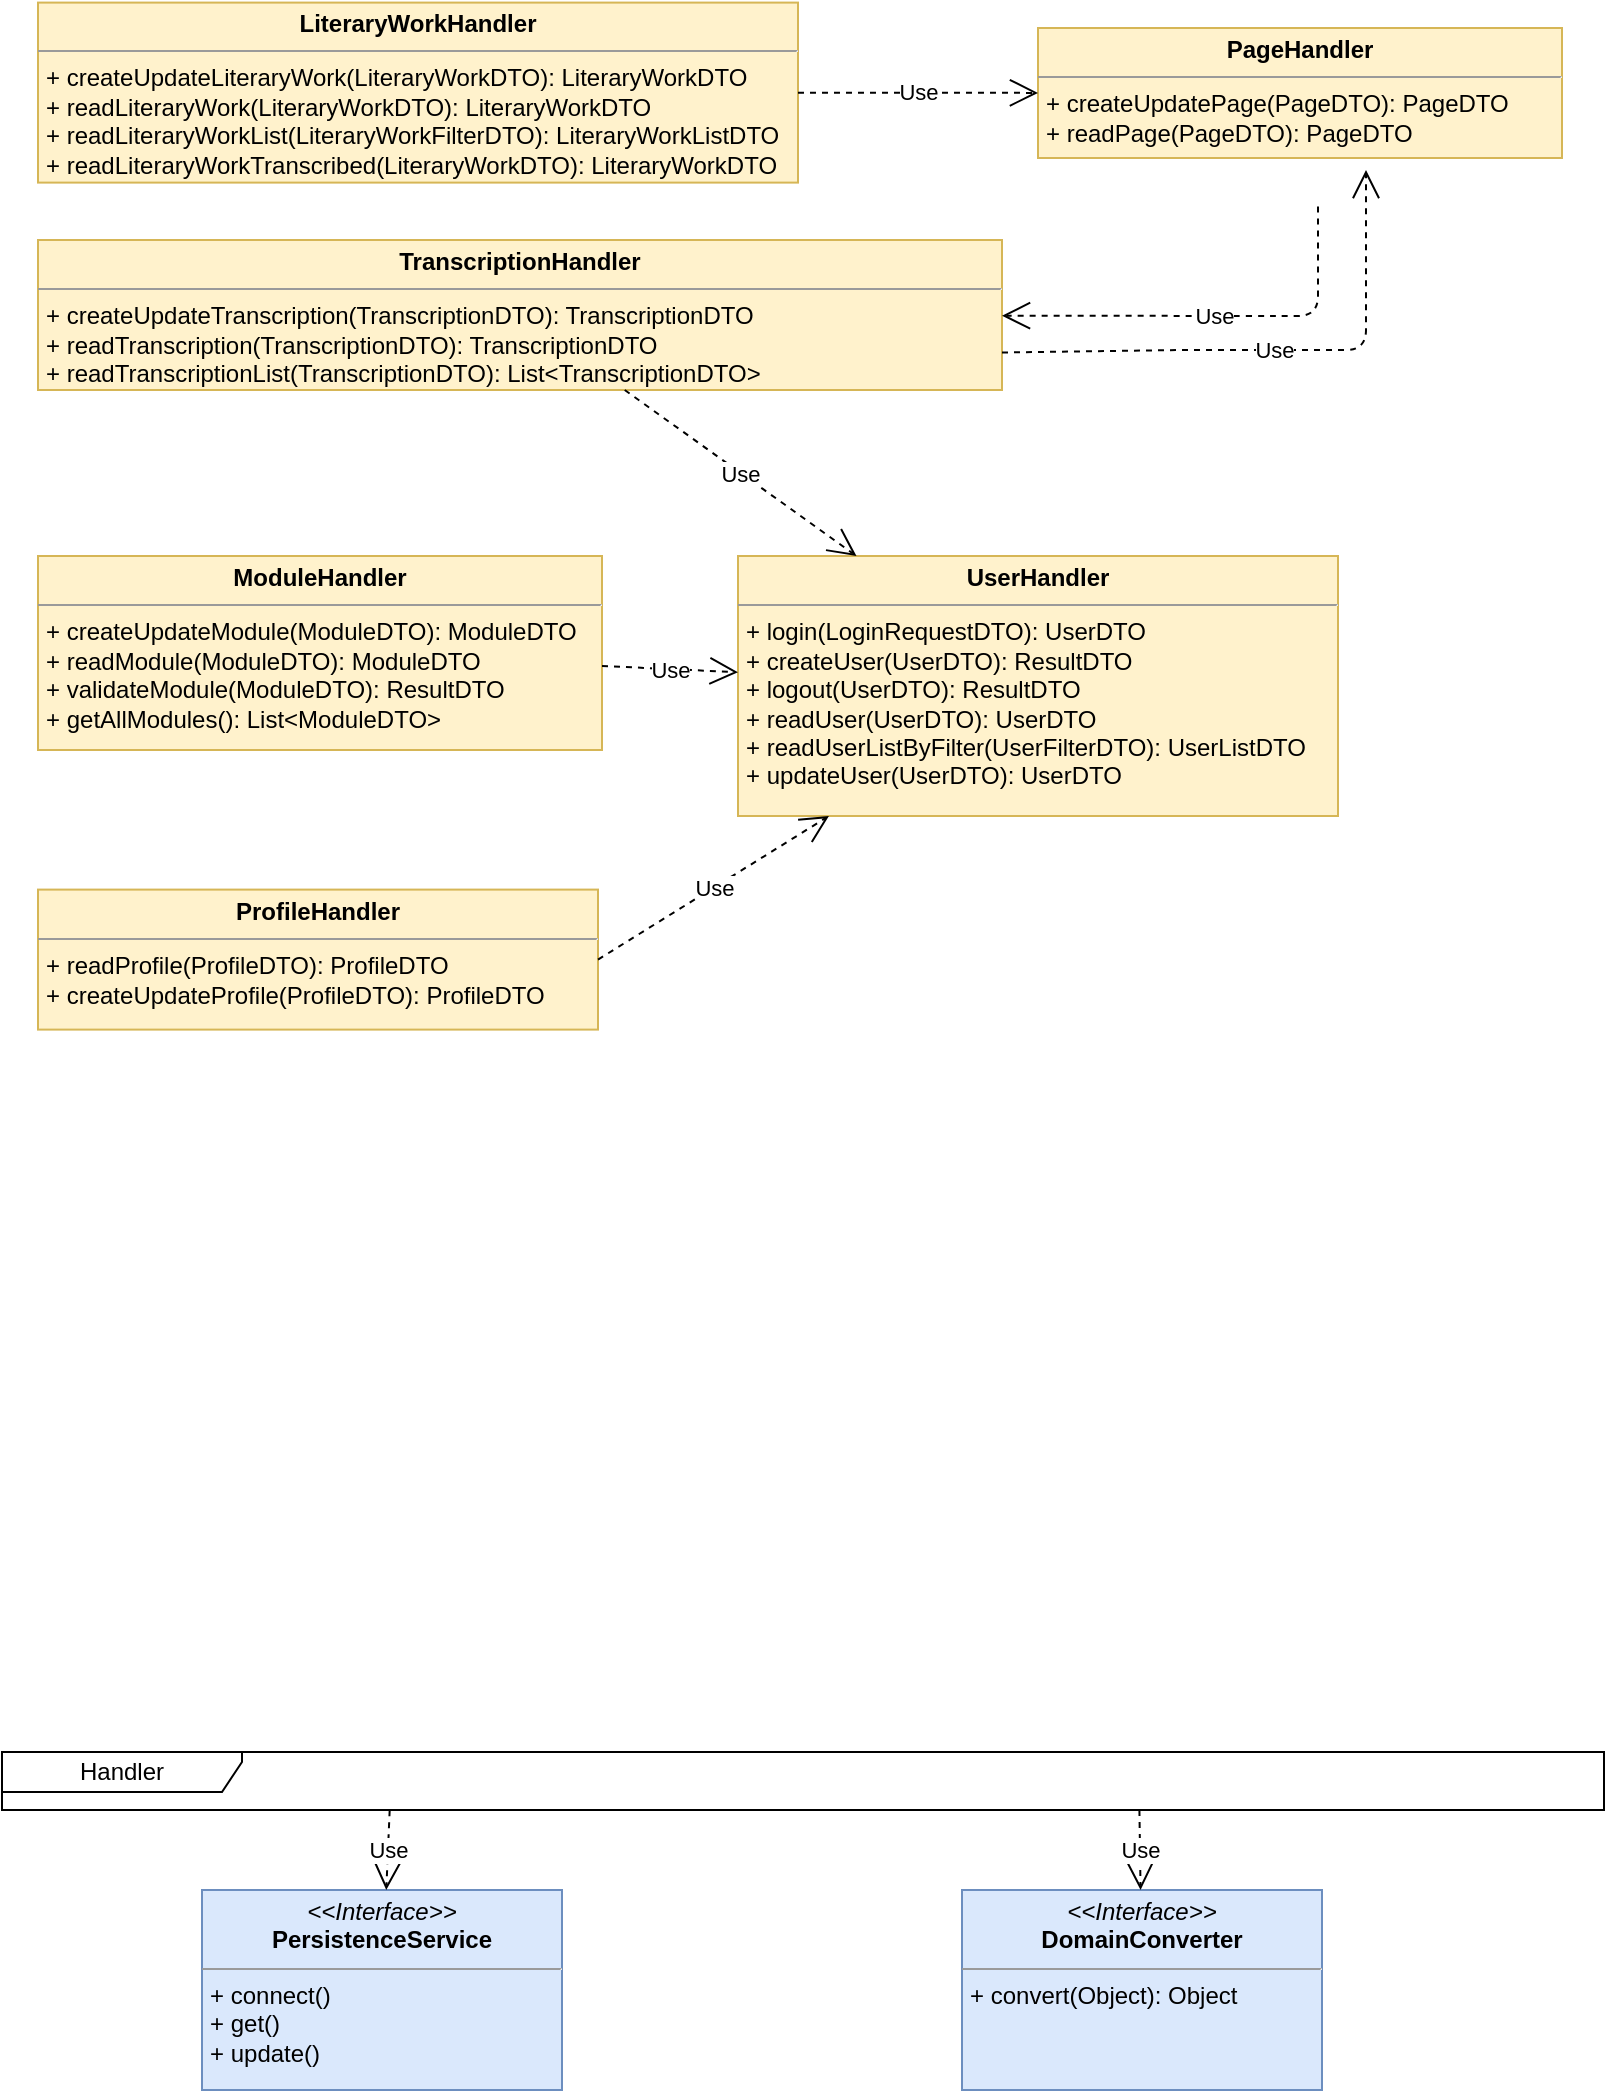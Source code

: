 <mxfile version="12.1.9" type="device" pages="1"><diagram id="q4cFodYw-TBzlHbiW_eS" name="Page-1"><mxGraphModel dx="1024" dy="485" grid="1" gridSize="10" guides="1" tooltips="1" connect="1" arrows="1" fold="1" page="1" pageScale="1" pageWidth="827" pageHeight="1169" math="0" shadow="0"><root><mxCell id="0"/><mxCell id="1" parent="0"/><mxCell id="YDSBDReVMTlkqqa4Y8eN-1" value="&lt;p style=&quot;margin: 0px ; margin-top: 4px ; text-align: center&quot;&gt;&lt;b&gt;LiteraryWorkHandler&lt;/b&gt;&lt;/p&gt;&lt;hr size=&quot;1&quot;&gt;&lt;p style=&quot;margin: 0px ; margin-left: 4px&quot;&gt;&lt;span&gt;+ createUpdateLiteraryWork(LiteraryWorkDTO): LiteraryWorkDTO&lt;/span&gt;&lt;/p&gt;&lt;p style=&quot;margin: 0px ; margin-left: 4px&quot;&gt;+ readLiteraryWork(LiteraryWorkDTO): LiteraryWorkDTO&lt;span&gt;&lt;br&gt;&lt;/span&gt;&lt;/p&gt;&lt;p style=&quot;margin: 0px ; margin-left: 4px&quot;&gt;&lt;span&gt;+ readLiteraryWorkList(LiteraryWorkFilterDTO): LiteraryWorkListDTO&lt;br&gt;+ readLiteraryWorkTranscribed(LiteraryWorkDTO): LiteraryWorkDTO&lt;/span&gt;&lt;/p&gt;&lt;p&gt;&lt;br&gt;&lt;/p&gt;" style="verticalAlign=top;align=left;overflow=fill;fontSize=12;fontFamily=Helvetica;html=1;fillColor=#fff2cc;strokeColor=#d6b656;" parent="1" vertex="1"><mxGeometry x="28" y="46.3" width="380" height="90" as="geometry"/></mxCell><mxCell id="YDSBDReVMTlkqqa4Y8eN-3" value="&lt;p style=&quot;margin: 0px ; margin-top: 4px ; text-align: center&quot;&gt;&lt;b&gt;ProfileHandler&lt;/b&gt;&lt;/p&gt;&lt;hr size=&quot;1&quot;&gt;&lt;p style=&quot;margin: 0px ; margin-left: 4px&quot;&gt;+ readProfile(ProfileDTO): ProfileDTO&lt;br&gt;+ createUpdateProfile(ProfileDTO): ProfileDTO&lt;/p&gt;" style="verticalAlign=top;align=left;overflow=fill;fontSize=12;fontFamily=Helvetica;html=1;fillColor=#fff2cc;strokeColor=#d6b656;" parent="1" vertex="1"><mxGeometry x="28" y="489.8" width="280" height="70" as="geometry"/></mxCell><mxCell id="YDSBDReVMTlkqqa4Y8eN-4" value="&lt;p style=&quot;margin: 0px ; margin-top: 4px ; text-align: center&quot;&gt;&lt;b&gt;TranscriptionHandler&lt;/b&gt;&lt;/p&gt;&lt;hr size=&quot;1&quot;&gt;&lt;p style=&quot;margin: 0px ; margin-left: 4px&quot;&gt;&lt;span&gt;+ createUpdate&lt;/span&gt;Transcription(TranscriptionDTO)&lt;span&gt;: TranscriptionDTO&lt;/span&gt;&lt;/p&gt;&lt;p style=&quot;margin: 0px ; margin-left: 4px&quot;&gt;+ readTranscription(TranscriptionDTO): TranscriptionDTO&lt;/p&gt;&lt;p style=&quot;margin: 0px ; margin-left: 4px&quot;&gt;&lt;span&gt;+ readTranscriptionList(TranscriptionDTO): List&amp;lt;TranscriptionDTO&amp;gt;&lt;/span&gt;&lt;/p&gt;&lt;p&gt;&lt;span&gt;&lt;br&gt;&lt;/span&gt;&lt;/p&gt;&lt;p&gt;&lt;br&gt;&lt;/p&gt;&lt;p&gt;&lt;br&gt;&lt;/p&gt;&lt;p&gt;&lt;br&gt;&lt;/p&gt;" style="verticalAlign=top;align=left;overflow=fill;fontSize=12;fontFamily=Helvetica;html=1;fillColor=#fff2cc;strokeColor=#d6b656;" parent="1" vertex="1"><mxGeometry x="28" y="165" width="482" height="75" as="geometry"/></mxCell><mxCell id="YDSBDReVMTlkqqa4Y8eN-5" value="&lt;p style=&quot;margin: 0px ; margin-top: 4px ; text-align: center&quot;&gt;&lt;b&gt;ModuleHandler&lt;/b&gt;&lt;/p&gt;&lt;hr size=&quot;1&quot;&gt;&lt;p style=&quot;margin: 0px ; margin-left: 4px&quot;&gt;&lt;span&gt;+ createUpdateModule(ModuleDTO): ModuleDTO&lt;/span&gt;&lt;/p&gt;&lt;p style=&quot;margin: 0px ; margin-left: 4px&quot;&gt;&lt;span&gt;+ readModule(ModuleDTO): ModuleDTO&lt;br&gt;+ validateModule(ModuleDTO): ResultDTO&lt;br&gt;+ getAllModules(): List&amp;lt;ModuleDTO&amp;gt;&lt;/span&gt;&lt;/p&gt;&lt;p&gt;&lt;br&gt;&lt;/p&gt;&lt;p&gt;&lt;br&gt;&lt;/p&gt;" style="verticalAlign=top;align=left;overflow=fill;fontSize=12;fontFamily=Helvetica;html=1;fillColor=#fff2cc;strokeColor=#d6b656;" parent="1" vertex="1"><mxGeometry x="28" y="323" width="282" height="97" as="geometry"/></mxCell><mxCell id="YDSBDReVMTlkqqa4Y8eN-6" value="&lt;p style=&quot;margin: 0px ; margin-top: 4px ; text-align: center&quot;&gt;&lt;b&gt;UserHandler&lt;/b&gt;&lt;/p&gt;&lt;hr size=&quot;1&quot;&gt;&lt;p style=&quot;margin: 0px ; margin-left: 4px&quot;&gt;&lt;span&gt;+ login(&lt;/span&gt;LoginRequestDTO&lt;span&gt;): UserDTO&lt;/span&gt;&lt;/p&gt;&lt;p style=&quot;margin: 0px ; margin-left: 4px&quot;&gt;&lt;span&gt;+ createUser(UserDTO): ResultDTO&lt;/span&gt;&lt;/p&gt;&lt;p style=&quot;margin: 0px ; margin-left: 4px&quot;&gt;&lt;span&gt;+ logout(UserDTO): ResultDTO&lt;/span&gt;&lt;/p&gt;&lt;p style=&quot;margin: 0px ; margin-left: 4px&quot;&gt;&lt;span&gt;+ readUser(UserDTO): UserDTO&lt;/span&gt;&lt;/p&gt;&lt;p style=&quot;margin: 0px ; margin-left: 4px&quot;&gt;&lt;span&gt;+ readUserListByFilter(UserFilterDTO): UserListDTO&lt;br&gt;+ updateUser(UserDTO): UserDTO&lt;/span&gt;&lt;/p&gt;&lt;p&gt;&lt;br&gt;&lt;/p&gt;" style="verticalAlign=top;align=left;overflow=fill;fontSize=12;fontFamily=Helvetica;html=1;fillColor=#fff2cc;strokeColor=#d6b656;" parent="1" vertex="1"><mxGeometry x="378" y="323" width="300" height="130" as="geometry"/></mxCell><mxCell id="YDSBDReVMTlkqqa4Y8eN-7" value="&lt;p style=&quot;margin: 0px ; margin-top: 4px ; text-align: center&quot;&gt;&lt;b&gt;PageHandler&lt;/b&gt;&lt;/p&gt;&lt;hr size=&quot;1&quot;&gt;&lt;p style=&quot;margin: 0px ; margin-left: 4px&quot;&gt;&lt;span&gt;+ createUpdatePage(PageDTO): PageDTO&lt;/span&gt;&lt;br&gt;&lt;/p&gt;&lt;p style=&quot;margin: 0px ; margin-left: 4px&quot;&gt;&lt;span&gt;+ readPage(PageDTO): PageDTO&lt;/span&gt;&lt;/p&gt;&lt;p&gt;&lt;br&gt;&lt;/p&gt;" style="verticalAlign=top;align=left;overflow=fill;fontSize=12;fontFamily=Helvetica;html=1;fillColor=#fff2cc;strokeColor=#d6b656;" parent="1" vertex="1"><mxGeometry x="528" y="59" width="262" height="65" as="geometry"/></mxCell><mxCell id="H2dUI9dXiU7TDnAdC6QU-2" value="Use" style="endArrow=open;endSize=12;dashed=1;html=1;" parent="1" source="YDSBDReVMTlkqqa4Y8eN-5" target="YDSBDReVMTlkqqa4Y8eN-6" edge="1"><mxGeometry width="160" relative="1" as="geometry"><mxPoint x="242.125" y="536.3" as="sourcePoint"/><mxPoint x="207.952" y="593.3" as="targetPoint"/></mxGeometry></mxCell><mxCell id="cBoid0wFbxA85oM2irqj-1" value="Use" style="endArrow=open;endSize=12;dashed=1;html=1;exitX=1;exitY=0.5;exitDx=0;exitDy=0;" parent="1" source="YDSBDReVMTlkqqa4Y8eN-3" target="YDSBDReVMTlkqqa4Y8eN-6" edge="1"><mxGeometry width="160" relative="1" as="geometry"><mxPoint x="198" y="523.3" as="sourcePoint"/><mxPoint x="358" y="523.3" as="targetPoint"/></mxGeometry></mxCell><mxCell id="cBoid0wFbxA85oM2irqj-2" value="Use" style="endArrow=open;endSize=12;dashed=1;html=1;" parent="1" source="YDSBDReVMTlkqqa4Y8eN-1" target="YDSBDReVMTlkqqa4Y8eN-7" edge="1"><mxGeometry width="160" relative="1" as="geometry"><mxPoint x="398" y="83.3" as="sourcePoint"/><mxPoint x="558" y="83.3" as="targetPoint"/></mxGeometry></mxCell><mxCell id="cBoid0wFbxA85oM2irqj-3" value="Use" style="endArrow=open;endSize=12;dashed=1;html=1;" parent="1" target="YDSBDReVMTlkqqa4Y8eN-4" edge="1"><mxGeometry width="160" relative="1" as="geometry"><mxPoint x="668" y="148.3" as="sourcePoint"/><mxPoint x="738" y="213.3" as="targetPoint"/><Array as="points"><mxPoint x="668" y="203"/><mxPoint x="640" y="203"/></Array></mxGeometry></mxCell><mxCell id="cBoid0wFbxA85oM2irqj-4" value="Use" style="endArrow=open;endSize=12;dashed=1;html=1;exitX=1;exitY=0.75;exitDx=0;exitDy=0;" parent="1" edge="1" source="YDSBDReVMTlkqqa4Y8eN-4"><mxGeometry width="160" relative="1" as="geometry"><mxPoint x="520" y="253.3" as="sourcePoint"/><mxPoint x="692" y="130" as="targetPoint"/><Array as="points"><mxPoint x="600" y="220"/><mxPoint x="692" y="220"/></Array></mxGeometry></mxCell><mxCell id="cBoid0wFbxA85oM2irqj-5" value="Use" style="endArrow=open;endSize=12;dashed=1;html=1;" parent="1" source="YDSBDReVMTlkqqa4Y8eN-4" target="YDSBDReVMTlkqqa4Y8eN-6" edge="1"><mxGeometry width="160" relative="1" as="geometry"><mxPoint x="408" y="293.3" as="sourcePoint"/><mxPoint x="568" y="293.3" as="targetPoint"/></mxGeometry></mxCell><mxCell id="cBoid0wFbxA85oM2irqj-6" value="Handler" style="shape=umlFrame;whiteSpace=wrap;html=1;width=120;height=20;" parent="1" vertex="1"><mxGeometry x="10" y="921" width="801" height="29" as="geometry"/></mxCell><mxCell id="cBoid0wFbxA85oM2irqj-8" value="&lt;p style=&quot;margin: 0px ; margin-top: 4px ; text-align: center&quot;&gt;&lt;i&gt;&amp;lt;&amp;lt;Interface&amp;gt;&amp;gt;&lt;/i&gt;&lt;br&gt;&lt;b&gt;PersistenceService&lt;/b&gt;&lt;/p&gt;&lt;hr size=&quot;1&quot;&gt;&lt;p style=&quot;margin: 0px ; margin-left: 4px&quot;&gt;+ connect()&lt;br&gt;+ get()&lt;/p&gt;&lt;p style=&quot;margin: 0px ; margin-left: 4px&quot;&gt;+ update()&lt;/p&gt;" style="verticalAlign=top;align=left;overflow=fill;fontSize=12;fontFamily=Helvetica;html=1;fillColor=#dae8fc;strokeColor=#6c8ebf;" parent="1" vertex="1"><mxGeometry x="110" y="990" width="180" height="100" as="geometry"/></mxCell><mxCell id="cBoid0wFbxA85oM2irqj-9" value="&lt;p style=&quot;margin: 0px ; margin-top: 4px ; text-align: center&quot;&gt;&lt;i&gt;&amp;lt;&amp;lt;Interface&amp;gt;&amp;gt;&lt;/i&gt;&lt;br&gt;&lt;b&gt;DomainConverter&lt;/b&gt;&lt;/p&gt;&lt;hr size=&quot;1&quot;&gt;&lt;p style=&quot;margin: 0px ; margin-left: 4px&quot;&gt;+ convert(Object): Object&lt;br&gt;&lt;/p&gt;" style="verticalAlign=top;align=left;overflow=fill;fontSize=12;fontFamily=Helvetica;html=1;fillColor=#dae8fc;strokeColor=#6c8ebf;" parent="1" vertex="1"><mxGeometry x="490" y="990" width="180" height="100" as="geometry"/></mxCell><mxCell id="cBoid0wFbxA85oM2irqj-10" value="Use" style="endArrow=open;endSize=12;dashed=1;html=1;exitX=0.242;exitY=1.005;exitDx=0;exitDy=0;exitPerimeter=0;" parent="1" source="cBoid0wFbxA85oM2irqj-6" target="cBoid0wFbxA85oM2irqj-8" edge="1"><mxGeometry width="160" relative="1" as="geometry"><mxPoint x="120" y="550" as="sourcePoint"/><mxPoint x="280" y="550" as="targetPoint"/></mxGeometry></mxCell><mxCell id="cBoid0wFbxA85oM2irqj-11" value="Use" style="endArrow=open;endSize=12;dashed=1;html=1;exitX=0.71;exitY=0.999;exitDx=0;exitDy=0;exitPerimeter=0;" parent="1" source="cBoid0wFbxA85oM2irqj-6" target="cBoid0wFbxA85oM2irqj-9" edge="1"><mxGeometry width="160" relative="1" as="geometry"><mxPoint x="530" y="540" as="sourcePoint"/><mxPoint x="690" y="540" as="targetPoint"/></mxGeometry></mxCell></root></mxGraphModel></diagram></mxfile>